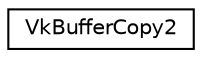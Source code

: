 digraph "Graphical Class Hierarchy"
{
 // LATEX_PDF_SIZE
  edge [fontname="Helvetica",fontsize="10",labelfontname="Helvetica",labelfontsize="10"];
  node [fontname="Helvetica",fontsize="10",shape=record];
  rankdir="LR";
  Node0 [label="VkBufferCopy2",height=0.2,width=0.4,color="black", fillcolor="white", style="filled",URL="$structVkBufferCopy2.html",tooltip=" "];
}
